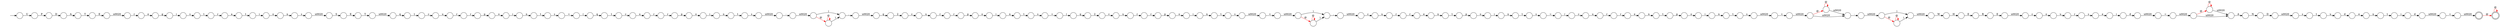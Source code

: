 digraph Automaton {
  rankdir = LR;
  0 [shape=circle,label=""];
  0 -> 143 [label="\u0020"]
  1 [shape=circle,label=""];
  1 -> 142 [label="p"]
  2 [shape=circle,label=""];
  2 -> 163 [label="r"]
  3 [shape=circle,label=""];
  3 -> 3 [label="@",color=red]
  3 -> 19 [label="\u0020"]
  4 [shape=circle,label=""];
  initial [shape=plaintext,label=""];
  initial -> 4
  4 -> 73 [label="U"]
  5 [shape=circle,label=""];
  5 -> 78 [label="R"]
  6 [shape=circle,label=""];
  6 -> 153 [label="S"]
  7 [shape=circle,label=""];
  7 -> 135 [label="s"]
  8 [shape=circle,label=""];
  8 -> 149 [label="="]
  9 [shape=circle,label=""];
  9 -> 42 [label="r"]
  10 [shape=circle,label=""];
  10 -> 122 [label="u"]
  11 [shape=circle,label=""];
  11 -> 126 [label="@",color=red]
  11 -> 66 [label="\u0020"]
  12 [shape=circle,label=""];
  12 -> 55 [label="("]
  13 [shape=circle,label=""];
  13 -> 127 [label="d"]
  14 [shape=circle,label=""];
  14 -> 32 [label="t"]
  15 [shape=circle,label=""];
  15 -> 112 [label="n"]
  16 [shape=circle,label=""];
  16 -> 8 [label="s"]
  17 [shape=circle,label=""];
  17 -> 68 [label="u"]
  18 [shape=circle,label=""];
  18 -> 15 [label="e"]
  19 [shape=circle,label=""];
  19 -> 80 [label="-"]
  20 [shape=circle,label=""];
  20 -> 37 [label="n"]
  21 [shape=circle,label=""];
  21 -> 65 [label="o"]
  22 [shape=circle,label=""];
  22 -> 85 [label="r"]
  23 [shape=circle,label=""];
  23 -> 21 [label="p"]
  24 [shape=circle,label=""];
  24 -> 16 [label="t"]
  25 [shape=circle,label=""];
  25 -> 99 [label="o"]
  26 [shape=circle,label=""];
  26 -> 58 [label="\u0020"]
  27 [shape=circle,label=""];
  27 -> 49 [label="\u0020"]
  28 [shape=circle,label=""];
  28 -> 125 [label="t"]
  29 [shape=circle,label=""];
  29 -> 11 [label="\u0020"]
  30 [shape=circle,label=""];
  30 -> 18 [label="r"]
  31 [shape=circle,label=""];
  31 -> 148 [label="A"]
  32 [shape=circle,label=""];
  32 -> 94 [label="r"]
  33 [shape=doublecircle,label=""];
  33 -> 33 [label="@",color=red]
  34 [shape=circle,label=""];
  34 -> 151 [label="c"]
  35 [shape=circle,label=""];
  35 -> 72 [label="s"]
  36 [shape=circle,label=""];
  36 -> 108 [label="\u0020"]
  37 [shape=circle,label=""];
  37 -> 7 [label="t"]
  38 [shape=circle,label=""];
  38 -> 47 [label="i"]
  39 [shape=circle,label=""];
  39 -> 96 [label="\u0020"]
  40 [shape=circle,label=""];
  40 -> 45 [label="p"]
  41 [shape=circle,label=""];
  41 -> 62 [label="\u0020"]
  42 [shape=circle,label=""];
  42 -> 43 [label="p"]
  43 [shape=circle,label=""];
  43 -> 165 [label="o"]
  44 [shape=circle,label=""];
  44 -> 89 [label="s"]
  45 [shape=circle,label=""];
  45 -> 103 [label="o"]
  46 [shape=circle,label=""];
  46 -> 105 [label="d"]
  47 [shape=circle,label=""];
  47 -> 70 [label="n"]
  48 [shape=circle,label=""];
  48 -> 52 [label="o"]
  49 [shape=circle,label=""];
  49 -> 158 [label=")"]
  49 -> 61 [label="@",color=red]
  50 [shape=circle,label=""];
  50 -> 34 [label="1"]
  51 [shape=circle,label=""];
  51 -> 146 [label="T"]
  52 [shape=circle,label=""];
  52 -> 20 [label="i"]
  53 [shape=circle,label=""];
  53 -> 133 [label=")"]
  53 -> 86 [label="@",color=red]
  54 [shape=circle,label=""];
  54 -> 131 [label="q"]
  55 [shape=circle,label=""];
  55 -> 157 [label="c"]
  56 [shape=circle,label=""];
  56 -> 106 [label="r"]
  57 [shape=circle,label=""];
  57 -> 67 [label="s"]
  58 [shape=circle,label=""];
  58 -> 100 [label="r"]
  59 [shape=circle,label=""];
  59 -> 162 [label="u"]
  60 [shape=circle,label=""];
  60 -> 56 [label="r"]
  61 [shape=circle,label=""];
  61 -> 158 [label=")"]
  61 -> 61 [label="@",color=red]
  62 [shape=circle,label=""];
  62 -> 3 [label="@",color=red]
  62 -> 19 [label="\u0020"]
  63 [shape=circle,label=""];
  63 -> 27 [label="+"]
  64 [shape=circle,label=""];
  64 -> 159 [label="\u0020"]
  65 [shape=circle,label=""];
  65 -> 91 [label="i"]
  66 [shape=circle,label=""];
  66 -> 111 [label="A"]
  67 [shape=circle,label=""];
  67 -> 136 [label="e"]
  68 [shape=circle,label=""];
  68 -> 30 [label="r"]
  69 [shape=circle,label=""];
  69 -> 124 [label="u"]
  70 [shape=circle,label=""];
  70 -> 87 [label="t"]
  71 [shape=circle,label=""];
  71 -> 116 [label="\u0020"]
  72 [shape=circle,label=""];
  72 -> 154 [label="\u0020"]
  73 [shape=circle,label=""];
  73 -> 77 [label="P"]
  74 [shape=circle,label=""];
  74 -> 130 [label="n"]
  75 [shape=circle,label=""];
  75 -> 147 [label="n"]
  76 [shape=circle,label=""];
  76 -> 144 [label="n"]
  77 [shape=circle,label=""];
  77 -> 31 [label="D"]
  78 [shape=circle,label=""];
  78 -> 64 [label="E"]
  79 [shape=circle,label=""];
  79 -> 28 [label="n"]
  80 [shape=circle,label=""];
  80 -> 53 [label="\u0020"]
  81 [shape=circle,label=""];
  81 -> 44 [label="t"]
  82 [shape=circle,label=""];
  82 -> 120 [label="2"]
  83 [shape=circle,label=""];
  83 -> 93 [label="i"]
  84 [shape=circle,label=""];
  84 -> 10 [label="t"]
  85 [shape=circle,label=""];
  85 -> 25 [label="p"]
  86 [shape=circle,label=""];
  86 -> 133 [label=")"]
  86 -> 86 [label="@",color=red]
  87 [shape=circle,label=""];
  87 -> 0 [label="s"]
  88 [shape=circle,label=""];
  88 -> 35 [label="t"]
  89 [shape=circle,label=""];
  89 -> 12 [label="="]
  90 [shape=circle,label=""];
  90 -> 74 [label="e"]
  91 [shape=circle,label=""];
  91 -> 81 [label="n"]
  92 [shape=circle,label=""];
  92 -> 22 [label="r"]
  93 [shape=circle,label=""];
  93 -> 14 [label="s"]
  94 [shape=circle,label=""];
  94 -> 145 [label="a"]
  95 [shape=circle,label=""];
  95 -> 76 [label="o"]
  96 [shape=doublecircle,label=""];
  96 -> 33 [label="@",color=red]
  97 [shape=circle,label=""];
  97 -> 152 [label="r"]
  98 [shape=circle,label=""];
  98 -> 121 [label="2"]
  99 [shape=circle,label=""];
  99 -> 79 [label="i"]
  100 [shape=circle,label=""];
  100 -> 101 [label="e"]
  101 [shape=circle,label=""];
  101 -> 83 [label="g"]
  102 [shape=circle,label=""];
  102 -> 141 [label="D"]
  103 [shape=circle,label=""];
  103 -> 117 [label="i"]
  104 [shape=circle,label=""];
  104 -> 139 [label="\u0020"]
  105 [shape=circle,label=""];
  105 -> 155 [label="\u0020"]
  106 [shape=circle,label=""];
  106 -> 75 [label="e"]
  107 [shape=circle,label=""];
  107 -> 137 [label="("]
  108 [shape=circle,label=""];
  108 -> 82 [label="q"]
  109 [shape=circle,label=""];
  109 -> 46 [label="i"]
  110 [shape=circle,label=""];
  110 -> 118 [label="W"]
  111 [shape=circle,label=""];
  111 -> 102 [label="N"]
  112 [shape=circle,label=""];
  112 -> 23 [label="t"]
  113 [shape=circle,label=""];
  113 -> 107 [label="="]
  114 [shape=circle,label=""];
  114 -> 6 [label="\u0020"]
  115 [shape=circle,label=""];
  115 -> 5 [label="E"]
  116 [shape=circle,label=""];
  116 -> 129 [label=")"]
  116 -> 160 [label="@",color=red]
  117 [shape=circle,label=""];
  117 -> 88 [label="n"]
  118 [shape=circle,label=""];
  118 -> 115 [label="H"]
  119 [shape=circle,label=""];
  119 -> 26 [label="E"]
  120 [shape=circle,label=""];
  120 -> 59 [label="c"]
  121 [shape=circle,label=""];
  121 -> 150 [label="c"]
  122 [shape=circle,label=""];
  122 -> 90 [label="d"]
  123 [shape=circle,label=""];
  123 -> 29 [label="="]
  124 [shape=circle,label=""];
  124 -> 57 [label="r"]
  125 [shape=circle,label=""];
  125 -> 113 [label="s"]
  126 [shape=circle,label=""];
  126 -> 126 [label="@",color=red]
  126 -> 66 [label="\u0020"]
  127 [shape=circle,label=""];
  127 -> 123 [label="\u0020"]
  128 [shape=circle,label=""];
  128 -> 48 [label="p"]
  129 [shape=circle,label=""];
  129 -> 36 [label=","]
  130 [shape=circle,label=""];
  130 -> 109 [label="t"]
  131 [shape=circle,label=""];
  131 -> 161 [label="1"]
  132 [shape=circle,label=""];
  132 -> 24 [label="n"]
  133 [shape=circle,label=""];
  133 -> 110 [label="\u0020"]
  134 [shape=circle,label=""];
  134 -> 92 [label="u"]
  135 [shape=circle,label=""];
  135 -> 63 [label="\u0020"]
  136 [shape=circle,label=""];
  136 -> 13 [label="i"]
  137 [shape=circle,label=""];
  137 -> 50 [label="q"]
  138 [shape=circle,label=""];
  138 -> 95 [label="i"]
  139 [shape=circle,label=""];
  139 -> 17 [label="c"]
  140 [shape=circle,label=""];
  140 -> 98 [label="q"]
  141 [shape=circle,label=""];
  141 -> 164 [label="\u0020"]
  142 [shape=circle,label=""];
  142 -> 38 [label="o"]
  143 [shape=circle,label=""];
  143 -> 41 [label="+"]
  144 [shape=circle,label=""];
  144 -> 114 [label="s"]
  145 [shape=circle,label=""];
  145 -> 138 [label="t"]
  146 [shape=circle,label=""];
  146 -> 54 [label="\u0020"]
  147 [shape=circle,label=""];
  147 -> 1 [label="t"]
  148 [shape=circle,label=""];
  148 -> 119 [label="T"]
  149 [shape=circle,label=""];
  149 -> 140 [label="("]
  150 [shape=circle,label=""];
  150 -> 2 [label="u"]
  151 [shape=circle,label=""];
  151 -> 97 [label="u"]
  152 [shape=circle,label=""];
  152 -> 40 [label="r"]
  153 [shape=circle,label=""];
  153 -> 51 [label="E"]
  154 [shape=circle,label=""];
  154 -> 71 [label="-"]
  155 [shape=circle,label=""];
  155 -> 39 [label="="]
  156 [shape=circle,label=""];
  156 -> 69 [label="o"]
  157 [shape=circle,label=""];
  157 -> 60 [label="u"]
  158 [shape=circle,label=""];
  158 -> 104 [label=","]
  159 [shape=circle,label=""];
  159 -> 156 [label="c"]
  160 [shape=circle,label=""];
  160 -> 129 [label=")"]
  160 -> 160 [label="@",color=red]
  161 [shape=circle,label=""];
  161 -> 134 [label="c"]
  162 [shape=circle,label=""];
  162 -> 9 [label="r"]
  163 [shape=circle,label=""];
  163 -> 128 [label="r"]
  164 [shape=circle,label=""];
  164 -> 84 [label="s"]
  165 [shape=circle,label=""];
  165 -> 132 [label="i"]
}
